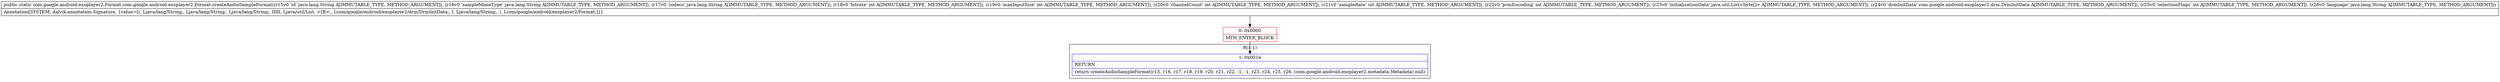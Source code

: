 digraph "CFG forcom.google.android.exoplayer2.Format.createAudioSampleFormat(Ljava\/lang\/String;Ljava\/lang\/String;Ljava\/lang\/String;IIIIILjava\/util\/List;Lcom\/google\/android\/exoplayer2\/drm\/DrmInitData;ILjava\/lang\/String;)Lcom\/google\/android\/exoplayer2\/Format;" {
subgraph cluster_Region_887586458 {
label = "R(1:1)";
node [shape=record,color=blue];
Node_1 [shape=record,label="{1\:\ 0x001e|RETURN\l|return createAudioSampleFormat(r15, r16, r17, r18, r19, r20, r21, r22, \-1, \-1, r23, r24, r25, r26, (com.google.android.exoplayer2.metadata.Metadata) null)\l}"];
}
Node_0 [shape=record,color=red,label="{0\:\ 0x0000|MTH_ENTER_BLOCK\l}"];
MethodNode[shape=record,label="{public static com.google.android.exoplayer2.Format com.google.android.exoplayer2.Format.createAudioSampleFormat((r15v0 'id' java.lang.String A[IMMUTABLE_TYPE, METHOD_ARGUMENT]), (r16v0 'sampleMimeType' java.lang.String A[IMMUTABLE_TYPE, METHOD_ARGUMENT]), (r17v0 'codecs' java.lang.String A[IMMUTABLE_TYPE, METHOD_ARGUMENT]), (r18v0 'bitrate' int A[IMMUTABLE_TYPE, METHOD_ARGUMENT]), (r19v0 'maxInputSize' int A[IMMUTABLE_TYPE, METHOD_ARGUMENT]), (r20v0 'channelCount' int A[IMMUTABLE_TYPE, METHOD_ARGUMENT]), (r21v0 'sampleRate' int A[IMMUTABLE_TYPE, METHOD_ARGUMENT]), (r22v0 'pcmEncoding' int A[IMMUTABLE_TYPE, METHOD_ARGUMENT]), (r23v0 'initializationData' java.util.List\<byte[]\> A[IMMUTABLE_TYPE, METHOD_ARGUMENT]), (r24v0 'drmInitData' com.google.android.exoplayer2.drm.DrmInitData A[IMMUTABLE_TYPE, METHOD_ARGUMENT]), (r25v0 'selectionFlags' int A[IMMUTABLE_TYPE, METHOD_ARGUMENT]), (r26v0 'language' java.lang.String A[IMMUTABLE_TYPE, METHOD_ARGUMENT]))  | Annotation[SYSTEM, dalvik.annotation.Signature, \{value=[(, Ljava\/lang\/String;, Ljava\/lang\/String;, Ljava\/lang\/String;, IIIII, Ljava\/util\/List, \<[B\>;, Lcom\/google\/android\/exoplayer2\/drm\/DrmInitData;, I, Ljava\/lang\/String;, ), Lcom\/google\/android\/exoplayer2\/Format;]\}]\l}"];
MethodNode -> Node_0;
Node_0 -> Node_1;
}

